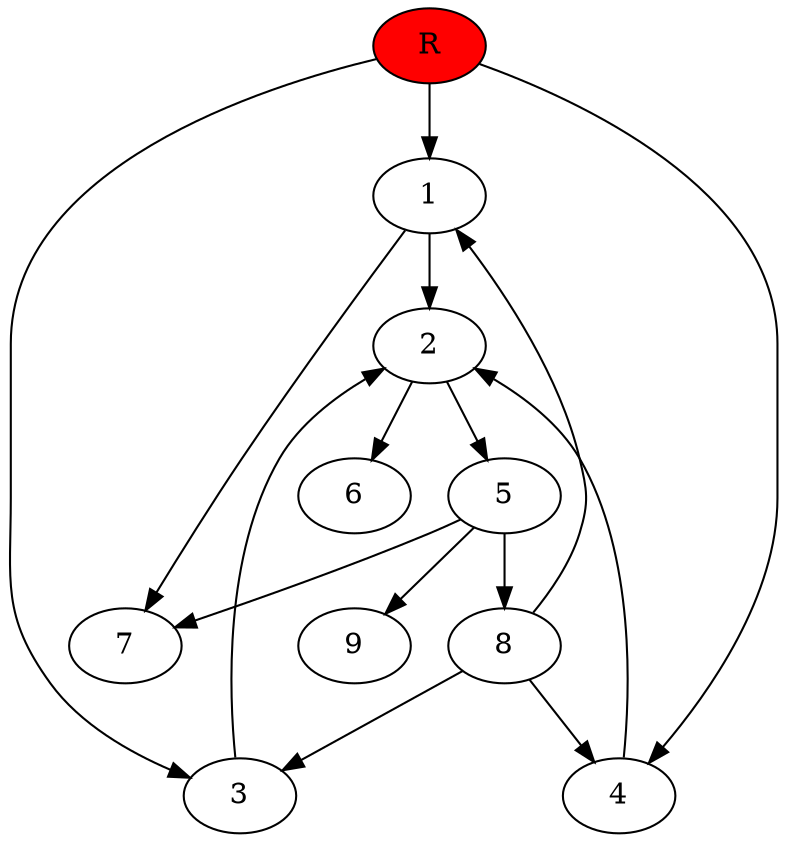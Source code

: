 digraph prb7859 {
	1
	2
	3
	4
	5
	6
	7
	8
	R [fillcolor="#ff0000" style=filled]
	1 -> 2
	1 -> 7
	2 -> 5
	2 -> 6
	3 -> 2
	4 -> 2
	5 -> 7
	5 -> 8
	5 -> 9
	8 -> 1
	8 -> 3
	8 -> 4
	R -> 1
	R -> 3
	R -> 4
}
